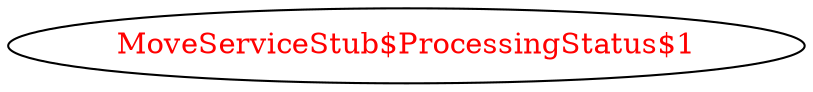 digraph dependencyGraph {
 concentrate=true;
 ranksep="2.0";
 rankdir="LR"; 
 splines="ortho";
"MoveServiceStub$ProcessingStatus$1" [fontcolor="red"];
}